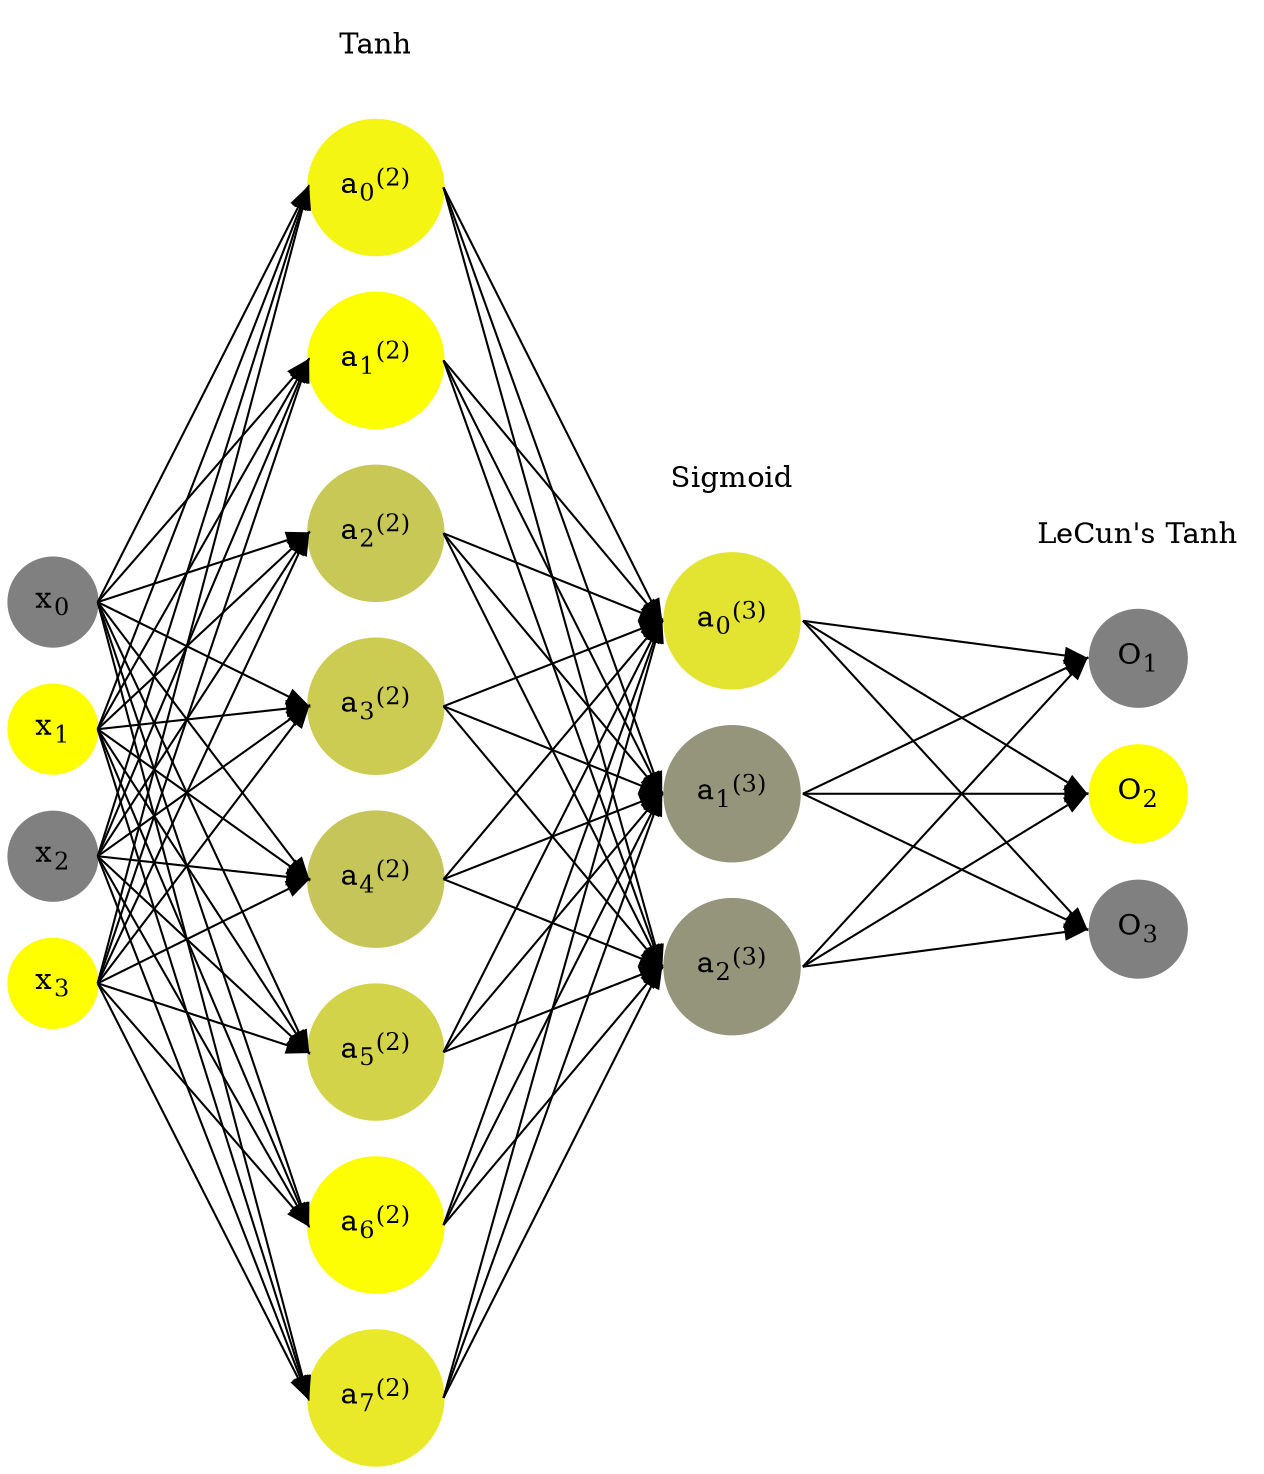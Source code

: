 digraph G {
	rankdir = LR;
	splines=false;
	edge[style=invis];
	ranksep= 1.4;
	{
	node [shape=circle, color="0.1667, 0.0, 0.5", style=filled, fillcolor="0.1667, 0.0, 0.5"];
	x0 [label=<x<sub>0</sub>>];
	}
	{
	node [shape=circle, color="0.1667, 1.0, 1.0", style=filled, fillcolor="0.1667, 1.0, 1.0"];
	x1 [label=<x<sub>1</sub>>];
	}
	{
	node [shape=circle, color="0.1667, 0.0, 0.5", style=filled, fillcolor="0.1667, 0.0, 0.5"];
	x2 [label=<x<sub>2</sub>>];
	}
	{
	node [shape=circle, color="0.1667, 1.0, 1.0", style=filled, fillcolor="0.1667, 1.0, 1.0"];
	x3 [label=<x<sub>3</sub>>];
	}
	{
	node [shape=circle, color="0.1667, 0.917779, 0.958890", style=filled, fillcolor="0.1667, 0.917779, 0.958890"];
	a02 [label=<a<sub>0</sub><sup>(2)</sup>>];
	}
	{
	node [shape=circle, color="0.1667, 0.986688, 0.993344", style=filled, fillcolor="0.1667, 0.986688, 0.993344"];
	a12 [label=<a<sub>1</sub><sup>(2)</sup>>];
	}
	{
	node [shape=circle, color="0.1667, 0.568847, 0.784424", style=filled, fillcolor="0.1667, 0.568847, 0.784424"];
	a22 [label=<a<sub>2</sub><sup>(2)</sup>>];
	}
	{
	node [shape=circle, color="0.1667, 0.597531, 0.798765", style=filled, fillcolor="0.1667, 0.597531, 0.798765"];
	a32 [label=<a<sub>3</sub><sup>(2)</sup>>];
	}
	{
	node [shape=circle, color="0.1667, 0.544975, 0.772487", style=filled, fillcolor="0.1667, 0.544975, 0.772487"];
	a42 [label=<a<sub>4</sub><sup>(2)</sup>>];
	}
	{
	node [shape=circle, color="0.1667, 0.655224, 0.827612", style=filled, fillcolor="0.1667, 0.655224, 0.827612"];
	a52 [label=<a<sub>5</sub><sup>(2)</sup>>];
	}
	{
	node [shape=circle, color="0.1667, 0.982351, 0.991175", style=filled, fillcolor="0.1667, 0.982351, 0.991175"];
	a62 [label=<a<sub>6</sub><sup>(2)</sup>>];
	}
	{
	node [shape=circle, color="0.1667, 0.822810, 0.911405", style=filled, fillcolor="0.1667, 0.822810, 0.911405"];
	a72 [label=<a<sub>7</sub><sup>(2)</sup>>];
	}
	{
	node [shape=circle, color="0.1667, 0.777725, 0.888863", style=filled, fillcolor="0.1667, 0.777725, 0.888863"];
	a03 [label=<a<sub>0</sub><sup>(3)</sup>>];
	}
	{
	node [shape=circle, color="0.1667, 0.170646, 0.585323", style=filled, fillcolor="0.1667, 0.170646, 0.585323"];
	a13 [label=<a<sub>1</sub><sup>(3)</sup>>];
	}
	{
	node [shape=circle, color="0.1667, 0.169028, 0.584514", style=filled, fillcolor="0.1667, 0.169028, 0.584514"];
	a23 [label=<a<sub>2</sub><sup>(3)</sup>>];
	}
	{
	node [shape=circle, color="0.1667, 0.0, 0.5", style=filled, fillcolor="0.1667, 0.0, 0.5"];
	O1 [label=<O<sub>1</sub>>];
	}
	{
	node [shape=circle, color="0.1667, 1.0, 1.0", style=filled, fillcolor="0.1667, 1.0, 1.0"];
	O2 [label=<O<sub>2</sub>>];
	}
	{
	node [shape=circle, color="0.1667, 0.0, 0.5", style=filled, fillcolor="0.1667, 0.0, 0.5"];
	O3 [label=<O<sub>3</sub>>];
	}
	{
	rank=same;
	x0->x1->x2->x3;
	}
	{
	rank=same;
	a02->a12->a22->a32->a42->a52->a62->a72;
	}
	{
	rank=same;
	a03->a13->a23;
	}
	{
	rank=same;
	O1->O2->O3;
	}
	l1 [shape=plaintext,label="Tanh"];
	l1->a02;
	{rank=same; l1;a02};
	l2 [shape=plaintext,label="Sigmoid"];
	l2->a03;
	{rank=same; l2;a03};
	l3 [shape=plaintext,label="LeCun's Tanh"];
	l3->O1;
	{rank=same; l3;O1};
edge[style=solid, tailport=e, headport=w];
	{x0;x1;x2;x3} -> {a02;a12;a22;a32;a42;a52;a62;a72};
	{a02;a12;a22;a32;a42;a52;a62;a72} -> {a03;a13;a23};
	{a03;a13;a23} -> {O1,O2,O3};
}